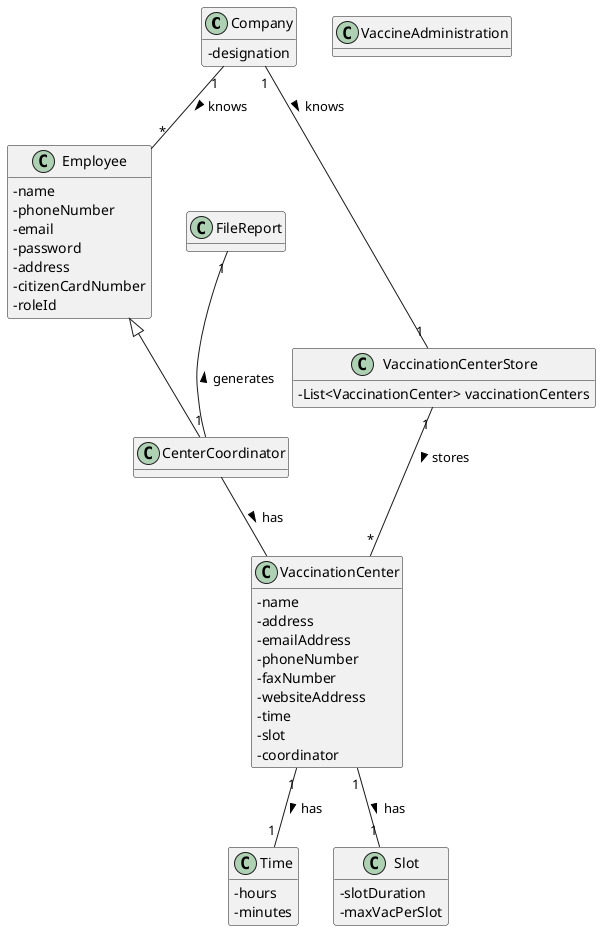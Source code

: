 @startuml US15_DM
hide methods
skinparam classAttributeIconSize 0

class Company {
  -designation
}

class CenterCoordinator {}

class Employee {
  -name
  -phoneNumber
  -email
  -password
  -address
  -citizenCardNumber
  -roleId
}

class VaccinationCenter{
  -name
  -address
  -emailAddress
  -phoneNumber
  -faxNumber
  -websiteAddress
  -time
  -slot
  -coordinator
}

class VaccinationCenterStore {
  -List<VaccinationCenter> vaccinationCenters
}

class Time {
  -hours
  -minutes
}

class Slot {
  -slotDuration
  -maxVacPerSlot
}

class VaccineAdministration {}

class FileReport {}

Company "1" -- "*" Employee : knows >
Employee <|-- CenterCoordinator
CenterCoordinator -- VaccinationCenter : has >
VaccinationCenter "1" -- "1" Time : has >
VaccinationCenter "1"-- "1" Slot : has >
VaccinationCenterStore "1" -- "*" VaccinationCenter : stores >
Company "1" -- "1" VaccinationCenterStore : knows >
FileReport "1" -- "1" CenterCoordinator : generates <


@enduml